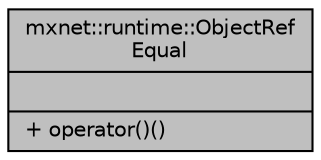 digraph "mxnet::runtime::ObjectRefEqual"
{
 // LATEX_PDF_SIZE
  edge [fontname="Helvetica",fontsize="10",labelfontname="Helvetica",labelfontsize="10"];
  node [fontname="Helvetica",fontsize="10",shape=record];
  Node1 [label="{mxnet::runtime::ObjectRef\lEqual\n||+ operator()()\l}",height=0.2,width=0.4,color="black", fillcolor="grey75", style="filled", fontcolor="black",tooltip="String-aware ObjectRef equal functor."];
}
